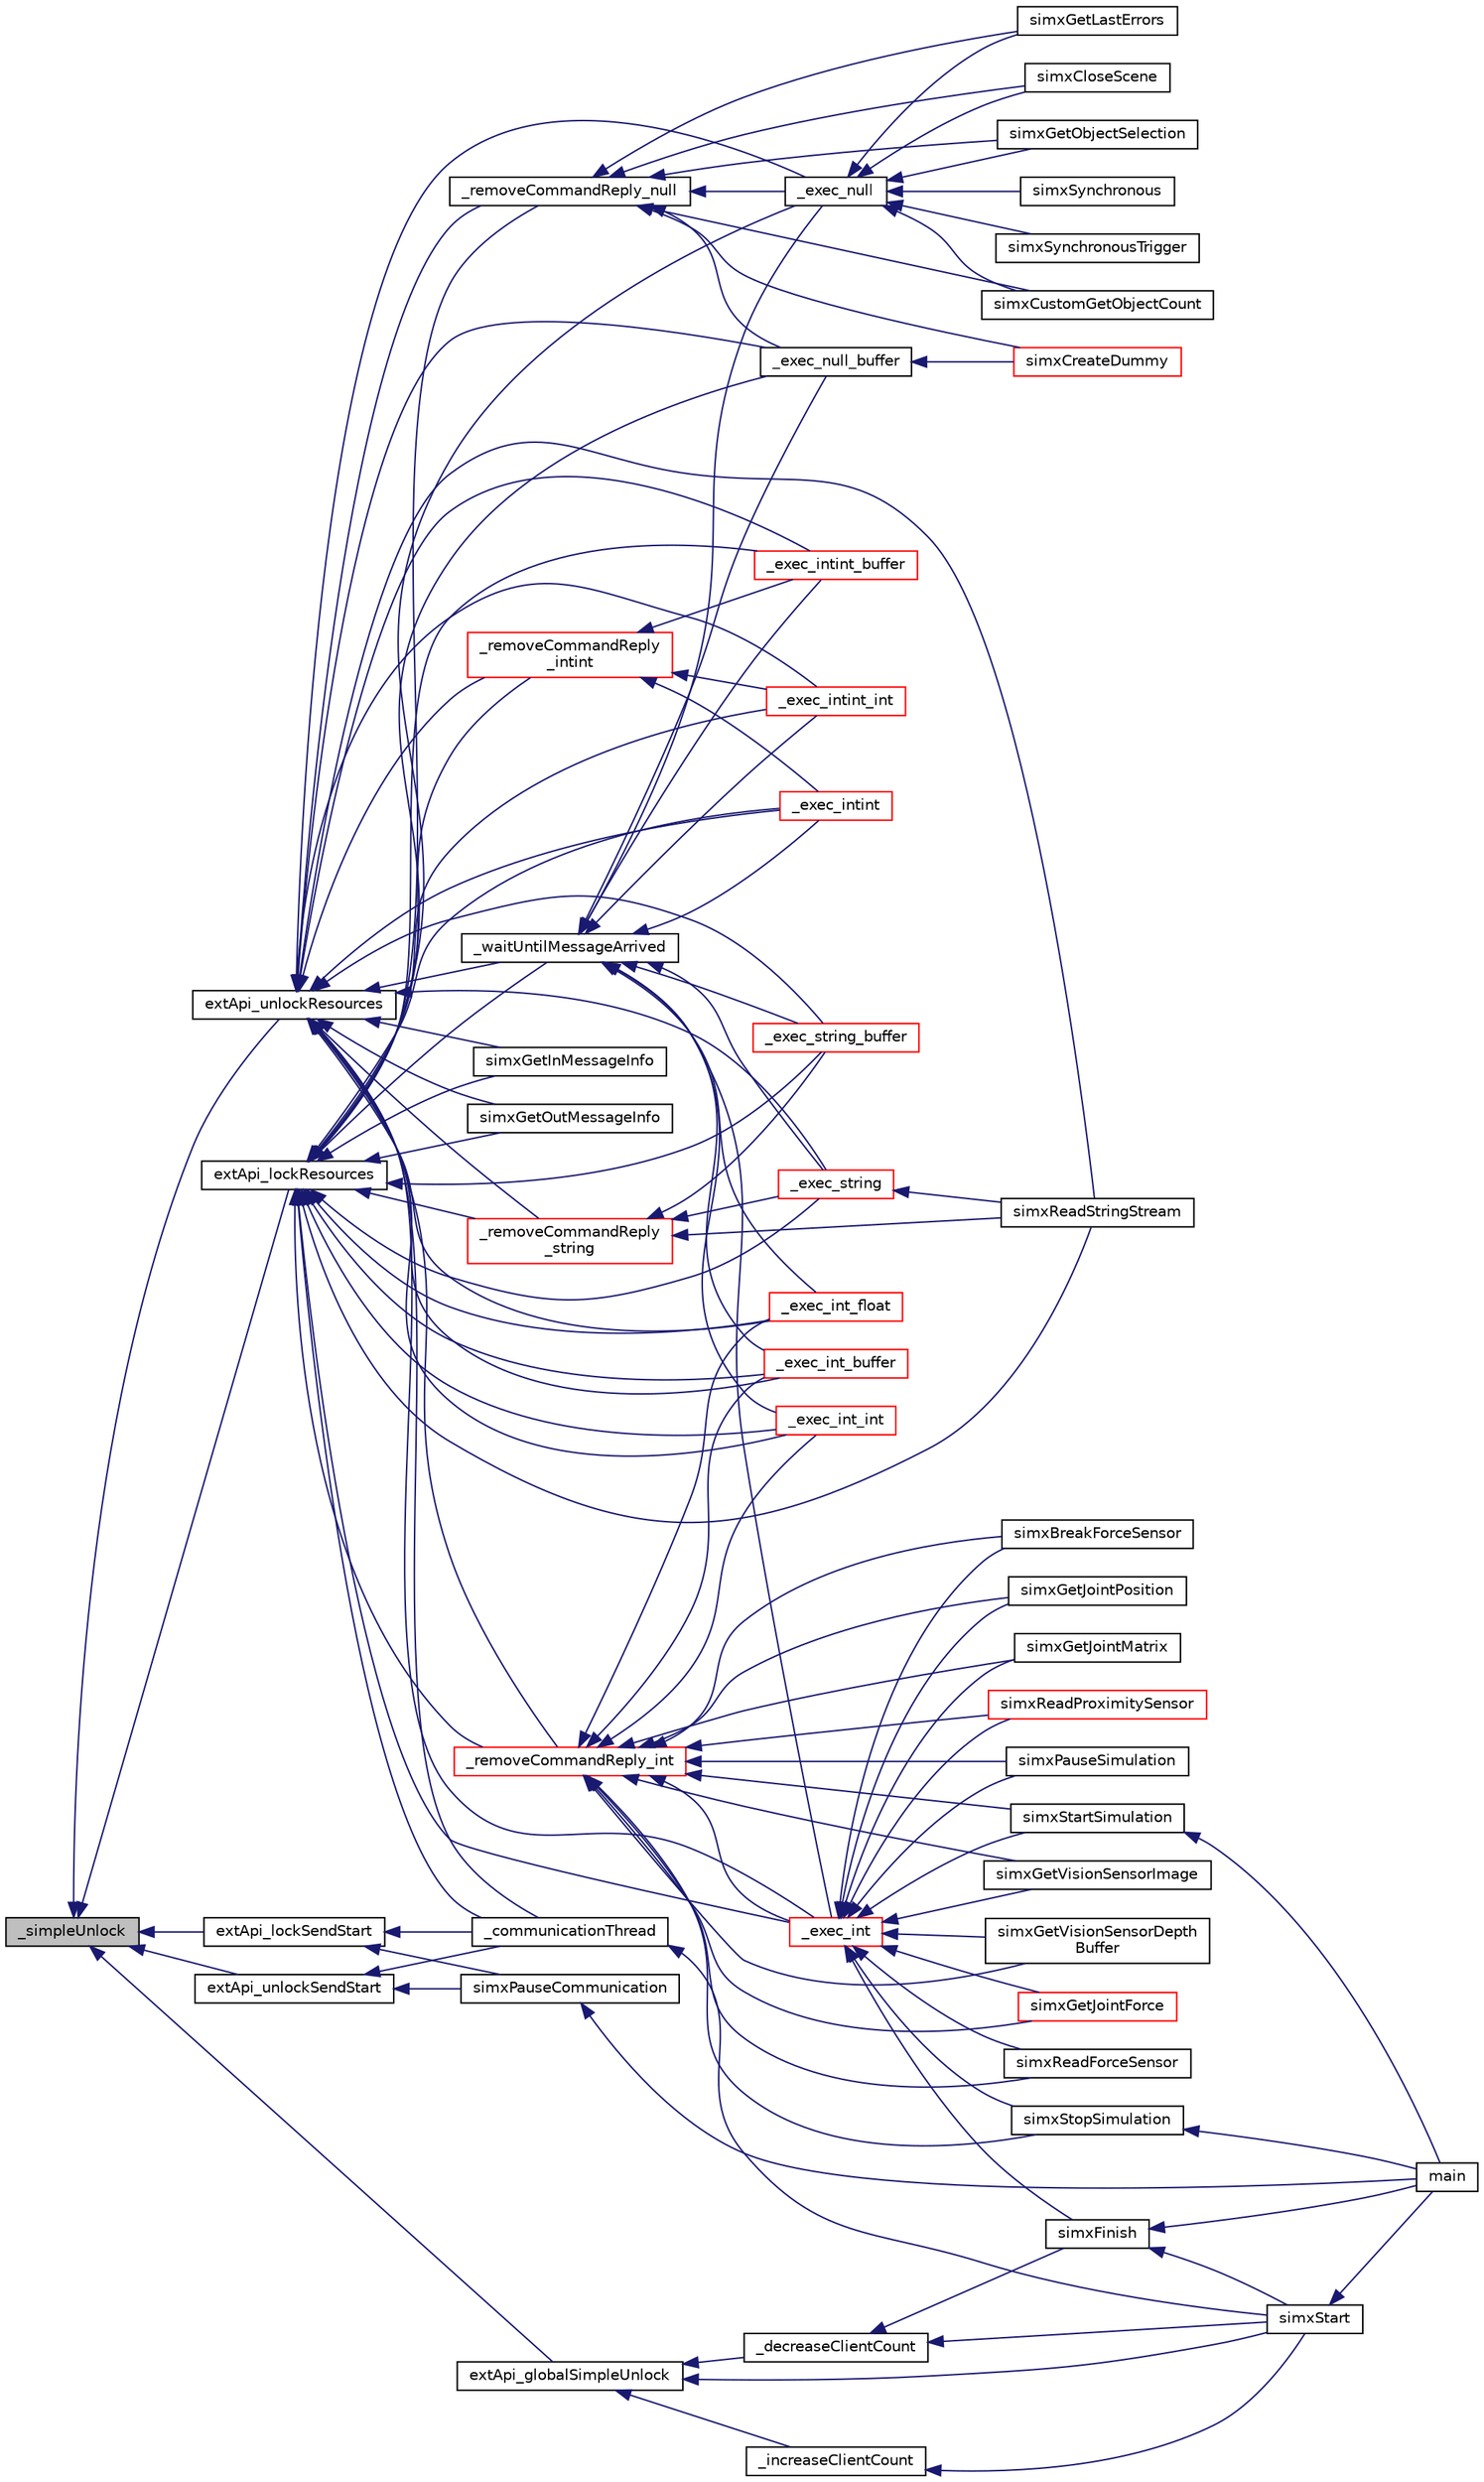 digraph "_simpleUnlock"
{
  edge [fontname="Helvetica",fontsize="10",labelfontname="Helvetica",labelfontsize="10"];
  node [fontname="Helvetica",fontsize="10",shape=record];
  rankdir="LR";
  Node1 [label="_simpleUnlock",height=0.2,width=0.4,color="black", fillcolor="grey75", style="filled" fontcolor="black"];
  Node1 -> Node2 [dir="back",color="midnightblue",fontsize="10",style="solid"];
  Node2 [label="extApi_globalSimpleUnlock",height=0.2,width=0.4,color="black", fillcolor="white", style="filled",URL="$ext_api_platform_8h.html#ae7a9eb43dfd059cda96e5259555e3b1a"];
  Node2 -> Node3 [dir="back",color="midnightblue",fontsize="10",style="solid"];
  Node3 [label="_increaseClientCount",height=0.2,width=0.4,color="black", fillcolor="white", style="filled",URL="$ext_api_8c.html#a98b72603594f5597b574935399bbc491"];
  Node3 -> Node4 [dir="back",color="midnightblue",fontsize="10",style="solid"];
  Node4 [label="simxStart",height=0.2,width=0.4,color="black", fillcolor="white", style="filled",URL="$ext_api_8h.html#af8e78f3b4698eb09fe31f59c46a4848f"];
  Node4 -> Node5 [dir="back",color="midnightblue",fontsize="10",style="solid"];
  Node5 [label="main",height=0.2,width=0.4,color="black", fillcolor="white", style="filled",URL="$brazo_8cpp.html#a0ddf1224851353fc92bfbff6f499fa97"];
  Node2 -> Node6 [dir="back",color="midnightblue",fontsize="10",style="solid"];
  Node6 [label="_decreaseClientCount",height=0.2,width=0.4,color="black", fillcolor="white", style="filled",URL="$ext_api_8c.html#ad4bccb7d96f6831cdc4ee9a4c2daf245"];
  Node6 -> Node4 [dir="back",color="midnightblue",fontsize="10",style="solid"];
  Node6 -> Node7 [dir="back",color="midnightblue",fontsize="10",style="solid"];
  Node7 [label="simxFinish",height=0.2,width=0.4,color="black", fillcolor="white", style="filled",URL="$ext_api_8h.html#a1ef5e6857ae562f0e910d471ea683202"];
  Node7 -> Node5 [dir="back",color="midnightblue",fontsize="10",style="solid"];
  Node7 -> Node4 [dir="back",color="midnightblue",fontsize="10",style="solid"];
  Node2 -> Node4 [dir="back",color="midnightblue",fontsize="10",style="solid"];
  Node1 -> Node8 [dir="back",color="midnightblue",fontsize="10",style="solid"];
  Node8 [label="extApi_lockResources",height=0.2,width=0.4,color="black", fillcolor="white", style="filled",URL="$ext_api_platform_8h.html#ad8acf16580444bfcd40c07e5fb342f85"];
  Node8 -> Node9 [dir="back",color="midnightblue",fontsize="10",style="solid"];
  Node9 [label="_waitUntilMessageArrived",height=0.2,width=0.4,color="black", fillcolor="white", style="filled",URL="$ext_api_8c.html#a093b1d162341967b50d615045c748958"];
  Node9 -> Node10 [dir="back",color="midnightblue",fontsize="10",style="solid"];
  Node10 [label="_exec_null",height=0.2,width=0.4,color="black", fillcolor="white", style="filled",URL="$ext_api_8c.html#aa4d6e3e9f9ac23ef988b261edd0f1e7f"];
  Node10 -> Node11 [dir="back",color="midnightblue",fontsize="10",style="solid"];
  Node11 [label="simxSynchronousTrigger",height=0.2,width=0.4,color="black", fillcolor="white", style="filled",URL="$ext_api_8h.html#af09861c15a7b5017d37807def9529f12"];
  Node10 -> Node12 [dir="back",color="midnightblue",fontsize="10",style="solid"];
  Node12 [label="simxSynchronous",height=0.2,width=0.4,color="black", fillcolor="white", style="filled",URL="$ext_api_8h.html#a0a80c37ef777948657a62b728d9431df"];
  Node10 -> Node13 [dir="back",color="midnightblue",fontsize="10",style="solid"];
  Node13 [label="simxGetLastErrors",height=0.2,width=0.4,color="black", fillcolor="white", style="filled",URL="$ext_api_8h.html#a265b9b6d5f02dc1ef8d3f456de6ba14f"];
  Node10 -> Node14 [dir="back",color="midnightblue",fontsize="10",style="solid"];
  Node14 [label="simxCloseScene",height=0.2,width=0.4,color="black", fillcolor="white", style="filled",URL="$ext_api_8h.html#a5be48e4f55358dc8d590b4a5dbc5d40a"];
  Node10 -> Node15 [dir="back",color="midnightblue",fontsize="10",style="solid"];
  Node15 [label="simxGetObjectSelection",height=0.2,width=0.4,color="black", fillcolor="white", style="filled",URL="$ext_api_8h.html#a54a1782a88e76582bea326066d52ee36"];
  Node10 -> Node16 [dir="back",color="midnightblue",fontsize="10",style="solid"];
  Node16 [label="simxCustomGetObjectCount",height=0.2,width=0.4,color="black", fillcolor="white", style="filled",URL="$ext_api_custom_8h.html#a6b8e3e5248f60b265adfbaf84df5e314"];
  Node9 -> Node17 [dir="back",color="midnightblue",fontsize="10",style="solid"];
  Node17 [label="_exec_null_buffer",height=0.2,width=0.4,color="black", fillcolor="white", style="filled",URL="$ext_api_8c.html#a6e5bbe1e829dc2e96f74de0273e580fd"];
  Node17 -> Node18 [dir="back",color="midnightblue",fontsize="10",style="solid"];
  Node18 [label="simxCreateDummy",height=0.2,width=0.4,color="red", fillcolor="white", style="filled",URL="$ext_api_8h.html#a82649f82fdb3aeab83e5de1be27975a2"];
  Node9 -> Node19 [dir="back",color="midnightblue",fontsize="10",style="solid"];
  Node19 [label="_exec_int",height=0.2,width=0.4,color="red", fillcolor="white", style="filled",URL="$ext_api_8c.html#a3f9fac4b9f89024076034ffa70db1116"];
  Node19 -> Node7 [dir="back",color="midnightblue",fontsize="10",style="solid"];
  Node19 -> Node20 [dir="back",color="midnightblue",fontsize="10",style="solid"];
  Node20 [label="simxGetJointPosition",height=0.2,width=0.4,color="black", fillcolor="white", style="filled",URL="$ext_api_8h.html#a3f77419c65e658adf82752d4f51532df"];
  Node19 -> Node21 [dir="back",color="midnightblue",fontsize="10",style="solid"];
  Node21 [label="simxGetJointMatrix",height=0.2,width=0.4,color="black", fillcolor="white", style="filled",URL="$ext_api_8h.html#a551f5c252fd6bece0b31a961346c5e86"];
  Node19 -> Node22 [dir="back",color="midnightblue",fontsize="10",style="solid"];
  Node22 [label="simxReadProximitySensor",height=0.2,width=0.4,color="red", fillcolor="white", style="filled",URL="$ext_api_8h.html#a9b28fe7f6137f494fe70c99b9a921293"];
  Node19 -> Node23 [dir="back",color="midnightblue",fontsize="10",style="solid"];
  Node23 [label="simxStartSimulation",height=0.2,width=0.4,color="black", fillcolor="white", style="filled",URL="$ext_api_8h.html#a0a5aaad500ed97992f72d6b6b18b90ed"];
  Node23 -> Node5 [dir="back",color="midnightblue",fontsize="10",style="solid"];
  Node19 -> Node24 [dir="back",color="midnightblue",fontsize="10",style="solid"];
  Node24 [label="simxPauseSimulation",height=0.2,width=0.4,color="black", fillcolor="white", style="filled",URL="$ext_api_8h.html#aa26c076bd8b7220e5986f40567b0a243"];
  Node19 -> Node25 [dir="back",color="midnightblue",fontsize="10",style="solid"];
  Node25 [label="simxStopSimulation",height=0.2,width=0.4,color="black", fillcolor="white", style="filled",URL="$ext_api_8h.html#aba781c23bfffe69b4e130e9be69239b8"];
  Node25 -> Node5 [dir="back",color="midnightblue",fontsize="10",style="solid"];
  Node19 -> Node26 [dir="back",color="midnightblue",fontsize="10",style="solid"];
  Node26 [label="simxGetVisionSensorImage",height=0.2,width=0.4,color="black", fillcolor="white", style="filled",URL="$ext_api_8h.html#a33cfd89cf377ea515f697732b535e143"];
  Node19 -> Node27 [dir="back",color="midnightblue",fontsize="10",style="solid"];
  Node27 [label="simxGetVisionSensorDepth\lBuffer",height=0.2,width=0.4,color="black", fillcolor="white", style="filled",URL="$ext_api_8h.html#a7c25ae520b92031fa3fbcc20092f7685"];
  Node19 -> Node28 [dir="back",color="midnightblue",fontsize="10",style="solid"];
  Node28 [label="simxGetJointForce",height=0.2,width=0.4,color="red", fillcolor="white", style="filled",URL="$ext_api_8h.html#a3bbd74b44a592d70fc94822e74017f4c"];
  Node19 -> Node29 [dir="back",color="midnightblue",fontsize="10",style="solid"];
  Node29 [label="simxReadForceSensor",height=0.2,width=0.4,color="black", fillcolor="white", style="filled",URL="$ext_api_8h.html#ace3ba1e1784863e91b612eedc8f68c6a"];
  Node19 -> Node30 [dir="back",color="midnightblue",fontsize="10",style="solid"];
  Node30 [label="simxBreakForceSensor",height=0.2,width=0.4,color="black", fillcolor="white", style="filled",URL="$ext_api_8h.html#ac0b1a57075a8031b5b460ba8e50affff"];
  Node9 -> Node31 [dir="back",color="midnightblue",fontsize="10",style="solid"];
  Node31 [label="_exec_intint",height=0.2,width=0.4,color="red", fillcolor="white", style="filled",URL="$ext_api_8c.html#a08086a57ef343cf270d0ce254755f9b1"];
  Node9 -> Node32 [dir="back",color="midnightblue",fontsize="10",style="solid"];
  Node32 [label="_exec_string",height=0.2,width=0.4,color="red", fillcolor="white", style="filled",URL="$ext_api_8c.html#a8ed61bf56ec0a97663d58839033c3b8d"];
  Node32 -> Node33 [dir="back",color="midnightblue",fontsize="10",style="solid"];
  Node33 [label="simxReadStringStream",height=0.2,width=0.4,color="black", fillcolor="white", style="filled",URL="$ext_api_8h.html#ab5b5b691c129977c493d487bd8cd48c2"];
  Node9 -> Node34 [dir="back",color="midnightblue",fontsize="10",style="solid"];
  Node34 [label="_exec_int_int",height=0.2,width=0.4,color="red", fillcolor="white", style="filled",URL="$ext_api_8c.html#ac38cf11e1170dd061d6755bd73012edf"];
  Node9 -> Node35 [dir="back",color="midnightblue",fontsize="10",style="solid"];
  Node35 [label="_exec_intint_int",height=0.2,width=0.4,color="red", fillcolor="white", style="filled",URL="$ext_api_8c.html#a6c24b4d2c4ef060907e00d52fb7eba93"];
  Node9 -> Node36 [dir="back",color="midnightblue",fontsize="10",style="solid"];
  Node36 [label="_exec_intint_buffer",height=0.2,width=0.4,color="red", fillcolor="white", style="filled",URL="$ext_api_8c.html#a913a1086f779eb53fe8c012cc6aad3df"];
  Node9 -> Node37 [dir="back",color="midnightblue",fontsize="10",style="solid"];
  Node37 [label="_exec_int_float",height=0.2,width=0.4,color="red", fillcolor="white", style="filled",URL="$ext_api_8c.html#a4d1f15efbb05ebc04a8431b0f47dfe97"];
  Node9 -> Node38 [dir="back",color="midnightblue",fontsize="10",style="solid"];
  Node38 [label="_exec_int_buffer",height=0.2,width=0.4,color="red", fillcolor="white", style="filled",URL="$ext_api_8c.html#aa45d3ce06ddc5671219e14edde3e8c1a"];
  Node9 -> Node39 [dir="back",color="midnightblue",fontsize="10",style="solid"];
  Node39 [label="_exec_string_buffer",height=0.2,width=0.4,color="red", fillcolor="white", style="filled",URL="$ext_api_8c.html#adb74c31832d3e7bb70c0df25a2f724f5"];
  Node8 -> Node10 [dir="back",color="midnightblue",fontsize="10",style="solid"];
  Node8 -> Node17 [dir="back",color="midnightblue",fontsize="10",style="solid"];
  Node8 -> Node19 [dir="back",color="midnightblue",fontsize="10",style="solid"];
  Node8 -> Node31 [dir="back",color="midnightblue",fontsize="10",style="solid"];
  Node8 -> Node32 [dir="back",color="midnightblue",fontsize="10",style="solid"];
  Node8 -> Node34 [dir="back",color="midnightblue",fontsize="10",style="solid"];
  Node8 -> Node35 [dir="back",color="midnightblue",fontsize="10",style="solid"];
  Node8 -> Node36 [dir="back",color="midnightblue",fontsize="10",style="solid"];
  Node8 -> Node37 [dir="back",color="midnightblue",fontsize="10",style="solid"];
  Node8 -> Node38 [dir="back",color="midnightblue",fontsize="10",style="solid"];
  Node8 -> Node39 [dir="back",color="midnightblue",fontsize="10",style="solid"];
  Node8 -> Node40 [dir="back",color="midnightblue",fontsize="10",style="solid"];
  Node40 [label="_communicationThread",height=0.2,width=0.4,color="black", fillcolor="white", style="filled",URL="$ext_api_8c.html#a59c9b2c70208a3484ea718c8a57773af"];
  Node40 -> Node4 [dir="back",color="midnightblue",fontsize="10",style="solid"];
  Node8 -> Node41 [dir="back",color="midnightblue",fontsize="10",style="solid"];
  Node41 [label="_removeCommandReply_null",height=0.2,width=0.4,color="black", fillcolor="white", style="filled",URL="$ext_api_8c.html#ac569d534306369b3033e87a52c8f2e5f"];
  Node41 -> Node10 [dir="back",color="midnightblue",fontsize="10",style="solid"];
  Node41 -> Node17 [dir="back",color="midnightblue",fontsize="10",style="solid"];
  Node41 -> Node18 [dir="back",color="midnightblue",fontsize="10",style="solid"];
  Node41 -> Node13 [dir="back",color="midnightblue",fontsize="10",style="solid"];
  Node41 -> Node14 [dir="back",color="midnightblue",fontsize="10",style="solid"];
  Node41 -> Node15 [dir="back",color="midnightblue",fontsize="10",style="solid"];
  Node41 -> Node16 [dir="back",color="midnightblue",fontsize="10",style="solid"];
  Node8 -> Node42 [dir="back",color="midnightblue",fontsize="10",style="solid"];
  Node42 [label="_removeCommandReply_int",height=0.2,width=0.4,color="red", fillcolor="white", style="filled",URL="$ext_api_8c.html#a51441ce82ffdbca72699e159ead28822"];
  Node42 -> Node19 [dir="back",color="midnightblue",fontsize="10",style="solid"];
  Node42 -> Node34 [dir="back",color="midnightblue",fontsize="10",style="solid"];
  Node42 -> Node37 [dir="back",color="midnightblue",fontsize="10",style="solid"];
  Node42 -> Node38 [dir="back",color="midnightblue",fontsize="10",style="solid"];
  Node42 -> Node20 [dir="back",color="midnightblue",fontsize="10",style="solid"];
  Node42 -> Node21 [dir="back",color="midnightblue",fontsize="10",style="solid"];
  Node42 -> Node22 [dir="back",color="midnightblue",fontsize="10",style="solid"];
  Node42 -> Node23 [dir="back",color="midnightblue",fontsize="10",style="solid"];
  Node42 -> Node24 [dir="back",color="midnightblue",fontsize="10",style="solid"];
  Node42 -> Node25 [dir="back",color="midnightblue",fontsize="10",style="solid"];
  Node42 -> Node26 [dir="back",color="midnightblue",fontsize="10",style="solid"];
  Node42 -> Node27 [dir="back",color="midnightblue",fontsize="10",style="solid"];
  Node42 -> Node28 [dir="back",color="midnightblue",fontsize="10",style="solid"];
  Node42 -> Node29 [dir="back",color="midnightblue",fontsize="10",style="solid"];
  Node42 -> Node30 [dir="back",color="midnightblue",fontsize="10",style="solid"];
  Node8 -> Node43 [dir="back",color="midnightblue",fontsize="10",style="solid"];
  Node43 [label="_removeCommandReply\l_intint",height=0.2,width=0.4,color="red", fillcolor="white", style="filled",URL="$ext_api_8c.html#ae5ddb8bbdf53e9f3166e57c4c55f0b5b"];
  Node43 -> Node31 [dir="back",color="midnightblue",fontsize="10",style="solid"];
  Node43 -> Node35 [dir="back",color="midnightblue",fontsize="10",style="solid"];
  Node43 -> Node36 [dir="back",color="midnightblue",fontsize="10",style="solid"];
  Node8 -> Node44 [dir="back",color="midnightblue",fontsize="10",style="solid"];
  Node44 [label="_removeCommandReply\l_string",height=0.2,width=0.4,color="red", fillcolor="white", style="filled",URL="$ext_api_8c.html#a0ee03b8866e5f9a7b38323f42d379df7"];
  Node44 -> Node32 [dir="back",color="midnightblue",fontsize="10",style="solid"];
  Node44 -> Node39 [dir="back",color="midnightblue",fontsize="10",style="solid"];
  Node44 -> Node33 [dir="back",color="midnightblue",fontsize="10",style="solid"];
  Node8 -> Node45 [dir="back",color="midnightblue",fontsize="10",style="solid"];
  Node45 [label="simxGetInMessageInfo",height=0.2,width=0.4,color="black", fillcolor="white", style="filled",URL="$ext_api_8h.html#a6352a865d12df85cd218fac5f8fadba8"];
  Node8 -> Node46 [dir="back",color="midnightblue",fontsize="10",style="solid"];
  Node46 [label="simxGetOutMessageInfo",height=0.2,width=0.4,color="black", fillcolor="white", style="filled",URL="$ext_api_8h.html#a7c8005b2a6e38a633dab023f4bb4b849"];
  Node8 -> Node33 [dir="back",color="midnightblue",fontsize="10",style="solid"];
  Node1 -> Node47 [dir="back",color="midnightblue",fontsize="10",style="solid"];
  Node47 [label="extApi_unlockResources",height=0.2,width=0.4,color="black", fillcolor="white", style="filled",URL="$ext_api_platform_8h.html#a858ff89e6f07ac05bf4a9ab9828cca8e"];
  Node47 -> Node9 [dir="back",color="midnightblue",fontsize="10",style="solid"];
  Node47 -> Node10 [dir="back",color="midnightblue",fontsize="10",style="solid"];
  Node47 -> Node17 [dir="back",color="midnightblue",fontsize="10",style="solid"];
  Node47 -> Node19 [dir="back",color="midnightblue",fontsize="10",style="solid"];
  Node47 -> Node31 [dir="back",color="midnightblue",fontsize="10",style="solid"];
  Node47 -> Node32 [dir="back",color="midnightblue",fontsize="10",style="solid"];
  Node47 -> Node34 [dir="back",color="midnightblue",fontsize="10",style="solid"];
  Node47 -> Node35 [dir="back",color="midnightblue",fontsize="10",style="solid"];
  Node47 -> Node36 [dir="back",color="midnightblue",fontsize="10",style="solid"];
  Node47 -> Node37 [dir="back",color="midnightblue",fontsize="10",style="solid"];
  Node47 -> Node38 [dir="back",color="midnightblue",fontsize="10",style="solid"];
  Node47 -> Node39 [dir="back",color="midnightblue",fontsize="10",style="solid"];
  Node47 -> Node40 [dir="back",color="midnightblue",fontsize="10",style="solid"];
  Node47 -> Node41 [dir="back",color="midnightblue",fontsize="10",style="solid"];
  Node47 -> Node42 [dir="back",color="midnightblue",fontsize="10",style="solid"];
  Node47 -> Node43 [dir="back",color="midnightblue",fontsize="10",style="solid"];
  Node47 -> Node44 [dir="back",color="midnightblue",fontsize="10",style="solid"];
  Node47 -> Node45 [dir="back",color="midnightblue",fontsize="10",style="solid"];
  Node47 -> Node46 [dir="back",color="midnightblue",fontsize="10",style="solid"];
  Node47 -> Node33 [dir="back",color="midnightblue",fontsize="10",style="solid"];
  Node1 -> Node48 [dir="back",color="midnightblue",fontsize="10",style="solid"];
  Node48 [label="extApi_lockSendStart",height=0.2,width=0.4,color="black", fillcolor="white", style="filled",URL="$ext_api_platform_8h.html#a7834e37816378b6903cdf885615c8034"];
  Node48 -> Node40 [dir="back",color="midnightblue",fontsize="10",style="solid"];
  Node48 -> Node49 [dir="back",color="midnightblue",fontsize="10",style="solid"];
  Node49 [label="simxPauseCommunication",height=0.2,width=0.4,color="black", fillcolor="white", style="filled",URL="$ext_api_8h.html#a181af0b7b6fcd3f95842fc5d146dce81"];
  Node49 -> Node5 [dir="back",color="midnightblue",fontsize="10",style="solid"];
  Node1 -> Node50 [dir="back",color="midnightblue",fontsize="10",style="solid"];
  Node50 [label="extApi_unlockSendStart",height=0.2,width=0.4,color="black", fillcolor="white", style="filled",URL="$ext_api_platform_8h.html#a624fcaa2b568ae8a12e6e91744b04df7"];
  Node50 -> Node40 [dir="back",color="midnightblue",fontsize="10",style="solid"];
  Node50 -> Node49 [dir="back",color="midnightblue",fontsize="10",style="solid"];
}
